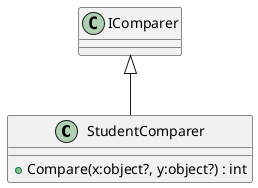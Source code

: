 @startuml
class StudentComparer {
    + Compare(x:object?, y:object?) : int
}
IComparer <|-- StudentComparer
@enduml
